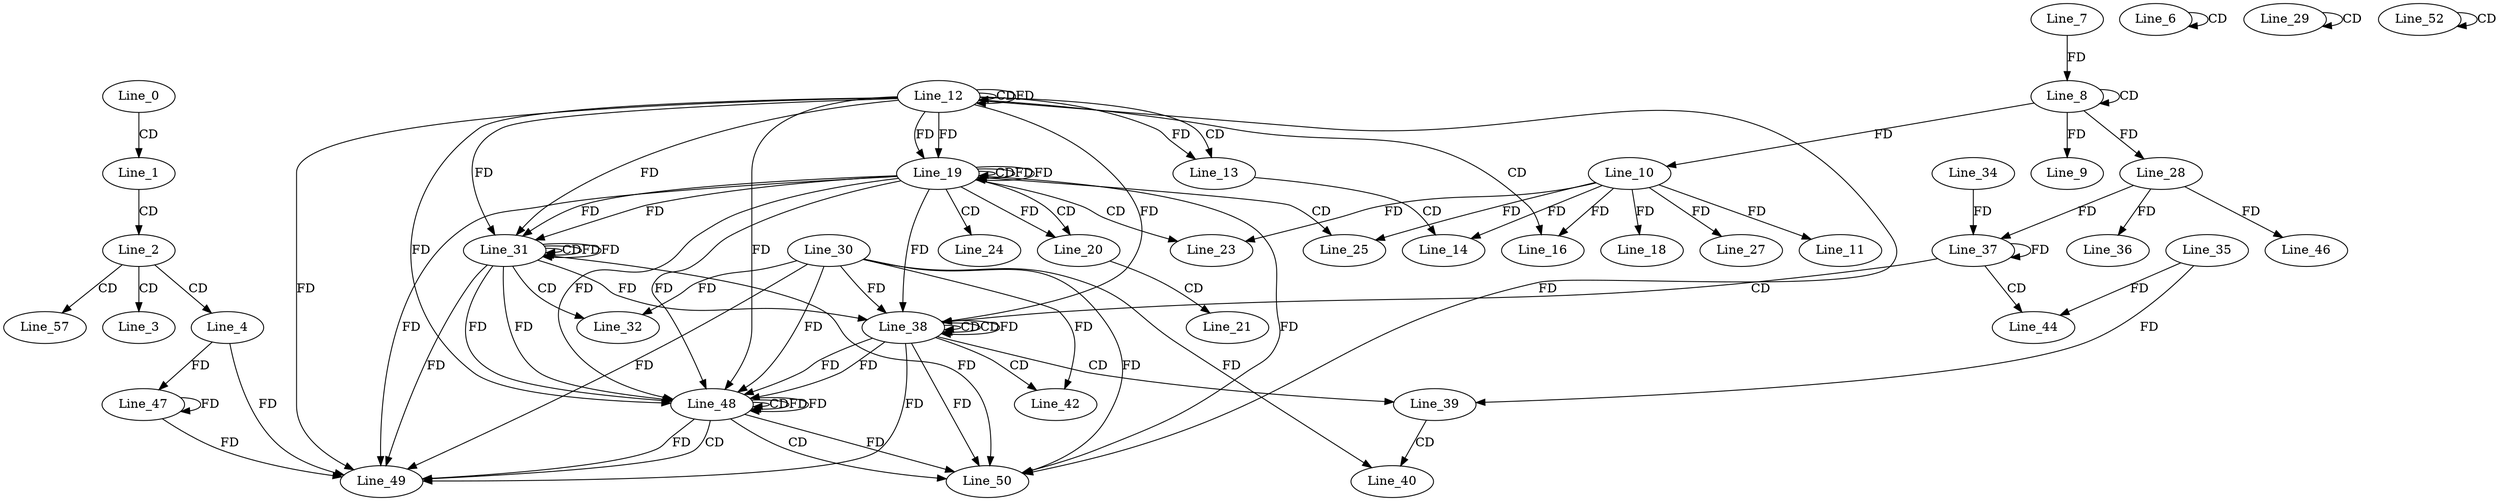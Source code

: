 digraph G {
  Line_0;
  Line_1;
  Line_2;
  Line_3;
  Line_4;
  Line_6;
  Line_6;
  Line_8;
  Line_8;
  Line_7;
  Line_9;
  Line_10;
  Line_10;
  Line_11;
  Line_12;
  Line_12;
  Line_12;
  Line_13;
  Line_14;
  Line_16;
  Line_18;
  Line_19;
  Line_19;
  Line_19;
  Line_20;
  Line_21;
  Line_23;
  Line_24;
  Line_25;
  Line_27;
  Line_28;
  Line_29;
  Line_29;
  Line_31;
  Line_31;
  Line_31;
  Line_32;
  Line_30;
  Line_28;
  Line_36;
  Line_37;
  Line_34;
  Line_37;
  Line_37;
  Line_38;
  Line_38;
  Line_38;
  Line_38;
  Line_39;
  Line_35;
  Line_40;
  Line_40;
  Line_42;
  Line_42;
  Line_44;
  Line_46;
  Line_47;
  Line_48;
  Line_48;
  Line_48;
  Line_48;
  Line_49;
  Line_49;
  Line_50;
  Line_52;
  Line_52;
  Line_57;
  Line_0 -> Line_1 [ label="CD" ];
  Line_1 -> Line_2 [ label="CD" ];
  Line_2 -> Line_3 [ label="CD" ];
  Line_2 -> Line_4 [ label="CD" ];
  Line_6 -> Line_6 [ label="CD" ];
  Line_8 -> Line_8 [ label="CD" ];
  Line_7 -> Line_8 [ label="FD" ];
  Line_8 -> Line_9 [ label="FD" ];
  Line_8 -> Line_10 [ label="FD" ];
  Line_10 -> Line_11 [ label="FD" ];
  Line_12 -> Line_12 [ label="CD" ];
  Line_12 -> Line_12 [ label="FD" ];
  Line_12 -> Line_13 [ label="CD" ];
  Line_12 -> Line_13 [ label="FD" ];
  Line_13 -> Line_14 [ label="CD" ];
  Line_10 -> Line_14 [ label="FD" ];
  Line_12 -> Line_16 [ label="CD" ];
  Line_10 -> Line_16 [ label="FD" ];
  Line_10 -> Line_18 [ label="FD" ];
  Line_12 -> Line_19 [ label="FD" ];
  Line_19 -> Line_19 [ label="CD" ];
  Line_19 -> Line_19 [ label="FD" ];
  Line_12 -> Line_19 [ label="FD" ];
  Line_19 -> Line_20 [ label="CD" ];
  Line_19 -> Line_20 [ label="FD" ];
  Line_20 -> Line_21 [ label="CD" ];
  Line_19 -> Line_23 [ label="CD" ];
  Line_10 -> Line_23 [ label="FD" ];
  Line_19 -> Line_24 [ label="CD" ];
  Line_19 -> Line_25 [ label="CD" ];
  Line_10 -> Line_25 [ label="FD" ];
  Line_10 -> Line_27 [ label="FD" ];
  Line_8 -> Line_28 [ label="FD" ];
  Line_29 -> Line_29 [ label="CD" ];
  Line_19 -> Line_31 [ label="FD" ];
  Line_12 -> Line_31 [ label="FD" ];
  Line_31 -> Line_31 [ label="CD" ];
  Line_31 -> Line_31 [ label="FD" ];
  Line_19 -> Line_31 [ label="FD" ];
  Line_12 -> Line_31 [ label="FD" ];
  Line_31 -> Line_32 [ label="CD" ];
  Line_30 -> Line_32 [ label="FD" ];
  Line_28 -> Line_36 [ label="FD" ];
  Line_37 -> Line_37 [ label="FD" ];
  Line_34 -> Line_37 [ label="FD" ];
  Line_28 -> Line_37 [ label="FD" ];
  Line_37 -> Line_38 [ label="CD" ];
  Line_38 -> Line_38 [ label="CD" ];
  Line_30 -> Line_38 [ label="FD" ];
  Line_38 -> Line_38 [ label="CD" ];
  Line_38 -> Line_38 [ label="FD" ];
  Line_31 -> Line_38 [ label="FD" ];
  Line_19 -> Line_38 [ label="FD" ];
  Line_12 -> Line_38 [ label="FD" ];
  Line_38 -> Line_39 [ label="CD" ];
  Line_35 -> Line_39 [ label="FD" ];
  Line_39 -> Line_40 [ label="CD" ];
  Line_30 -> Line_40 [ label="FD" ];
  Line_38 -> Line_42 [ label="CD" ];
  Line_30 -> Line_42 [ label="FD" ];
  Line_37 -> Line_44 [ label="CD" ];
  Line_35 -> Line_44 [ label="FD" ];
  Line_28 -> Line_46 [ label="FD" ];
  Line_4 -> Line_47 [ label="FD" ];
  Line_47 -> Line_47 [ label="FD" ];
  Line_38 -> Line_48 [ label="FD" ];
  Line_31 -> Line_48 [ label="FD" ];
  Line_19 -> Line_48 [ label="FD" ];
  Line_12 -> Line_48 [ label="FD" ];
  Line_30 -> Line_48 [ label="FD" ];
  Line_48 -> Line_48 [ label="CD" ];
  Line_48 -> Line_48 [ label="FD" ];
  Line_38 -> Line_48 [ label="FD" ];
  Line_31 -> Line_48 [ label="FD" ];
  Line_19 -> Line_48 [ label="FD" ];
  Line_12 -> Line_48 [ label="FD" ];
  Line_48 -> Line_49 [ label="CD" ];
  Line_4 -> Line_49 [ label="FD" ];
  Line_47 -> Line_49 [ label="FD" ];
  Line_30 -> Line_49 [ label="FD" ];
  Line_48 -> Line_49 [ label="FD" ];
  Line_38 -> Line_49 [ label="FD" ];
  Line_31 -> Line_49 [ label="FD" ];
  Line_19 -> Line_49 [ label="FD" ];
  Line_12 -> Line_49 [ label="FD" ];
  Line_48 -> Line_50 [ label="CD" ];
  Line_30 -> Line_50 [ label="FD" ];
  Line_48 -> Line_50 [ label="FD" ];
  Line_38 -> Line_50 [ label="FD" ];
  Line_31 -> Line_50 [ label="FD" ];
  Line_19 -> Line_50 [ label="FD" ];
  Line_12 -> Line_50 [ label="FD" ];
  Line_52 -> Line_52 [ label="CD" ];
  Line_2 -> Line_57 [ label="CD" ];
  Line_19 -> Line_19 [ label="FD" ];
  Line_31 -> Line_31 [ label="FD" ];
  Line_48 -> Line_48 [ label="FD" ];
}
